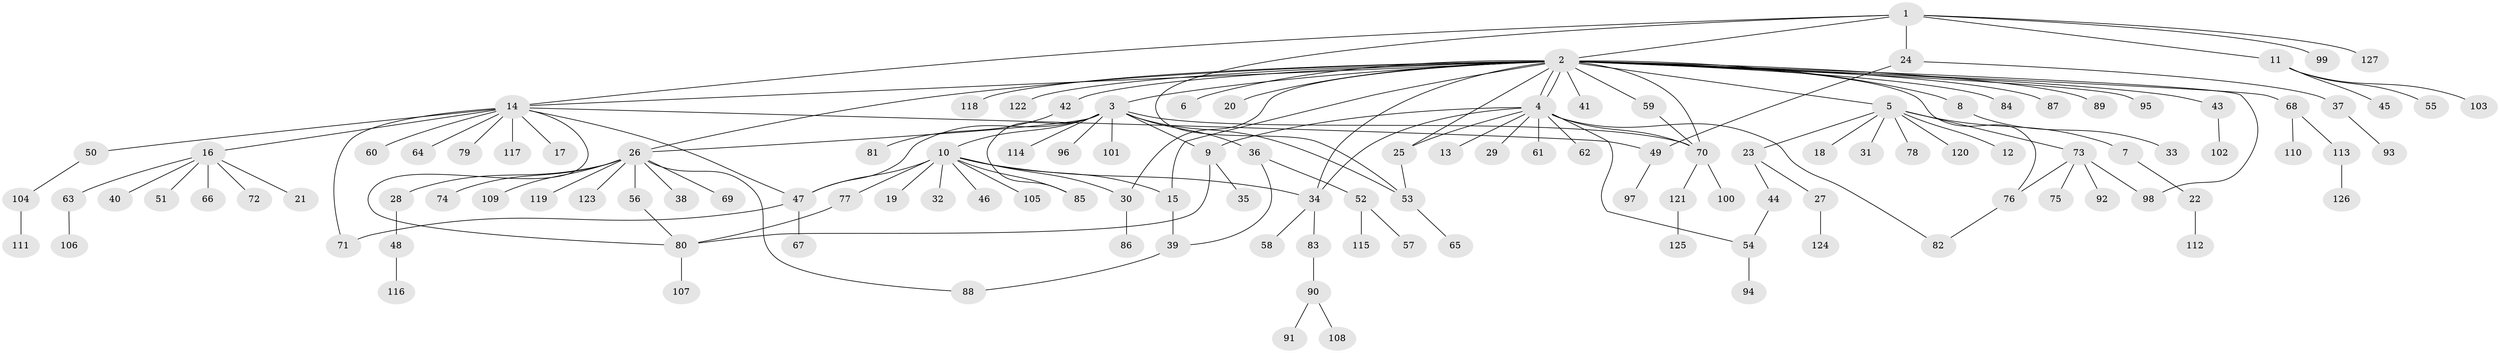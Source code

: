 // coarse degree distribution, {8: 0.01, 28: 0.01, 11: 0.04, 1: 0.65, 2: 0.15, 7: 0.01, 10: 0.01, 3: 0.05, 18: 0.01, 4: 0.03, 5: 0.03}
// Generated by graph-tools (version 1.1) at 2025/41/03/06/25 10:41:48]
// undirected, 127 vertices, 154 edges
graph export_dot {
graph [start="1"]
  node [color=gray90,style=filled];
  1;
  2;
  3;
  4;
  5;
  6;
  7;
  8;
  9;
  10;
  11;
  12;
  13;
  14;
  15;
  16;
  17;
  18;
  19;
  20;
  21;
  22;
  23;
  24;
  25;
  26;
  27;
  28;
  29;
  30;
  31;
  32;
  33;
  34;
  35;
  36;
  37;
  38;
  39;
  40;
  41;
  42;
  43;
  44;
  45;
  46;
  47;
  48;
  49;
  50;
  51;
  52;
  53;
  54;
  55;
  56;
  57;
  58;
  59;
  60;
  61;
  62;
  63;
  64;
  65;
  66;
  67;
  68;
  69;
  70;
  71;
  72;
  73;
  74;
  75;
  76;
  77;
  78;
  79;
  80;
  81;
  82;
  83;
  84;
  85;
  86;
  87;
  88;
  89;
  90;
  91;
  92;
  93;
  94;
  95;
  96;
  97;
  98;
  99;
  100;
  101;
  102;
  103;
  104;
  105;
  106;
  107;
  108;
  109;
  110;
  111;
  112;
  113;
  114;
  115;
  116;
  117;
  118;
  119;
  120;
  121;
  122;
  123;
  124;
  125;
  126;
  127;
  1 -- 2;
  1 -- 11;
  1 -- 14;
  1 -- 24;
  1 -- 53;
  1 -- 99;
  1 -- 127;
  2 -- 3;
  2 -- 4;
  2 -- 4;
  2 -- 5;
  2 -- 6;
  2 -- 8;
  2 -- 14;
  2 -- 15;
  2 -- 20;
  2 -- 25;
  2 -- 26;
  2 -- 30;
  2 -- 34;
  2 -- 41;
  2 -- 42;
  2 -- 43;
  2 -- 59;
  2 -- 68;
  2 -- 70;
  2 -- 76;
  2 -- 84;
  2 -- 87;
  2 -- 89;
  2 -- 95;
  2 -- 98;
  2 -- 118;
  2 -- 122;
  3 -- 9;
  3 -- 10;
  3 -- 26;
  3 -- 36;
  3 -- 47;
  3 -- 53;
  3 -- 70;
  3 -- 85;
  3 -- 96;
  3 -- 101;
  3 -- 114;
  4 -- 9;
  4 -- 13;
  4 -- 25;
  4 -- 29;
  4 -- 34;
  4 -- 54;
  4 -- 61;
  4 -- 62;
  4 -- 70;
  4 -- 82;
  5 -- 7;
  5 -- 12;
  5 -- 18;
  5 -- 23;
  5 -- 31;
  5 -- 73;
  5 -- 78;
  5 -- 120;
  7 -- 22;
  8 -- 33;
  9 -- 35;
  9 -- 80;
  10 -- 15;
  10 -- 19;
  10 -- 30;
  10 -- 32;
  10 -- 34;
  10 -- 46;
  10 -- 47;
  10 -- 77;
  10 -- 85;
  10 -- 105;
  11 -- 45;
  11 -- 55;
  11 -- 103;
  14 -- 16;
  14 -- 17;
  14 -- 47;
  14 -- 49;
  14 -- 50;
  14 -- 60;
  14 -- 64;
  14 -- 71;
  14 -- 79;
  14 -- 80;
  14 -- 117;
  15 -- 39;
  16 -- 21;
  16 -- 40;
  16 -- 51;
  16 -- 63;
  16 -- 66;
  16 -- 72;
  22 -- 112;
  23 -- 27;
  23 -- 44;
  24 -- 37;
  24 -- 49;
  25 -- 53;
  26 -- 28;
  26 -- 38;
  26 -- 56;
  26 -- 69;
  26 -- 74;
  26 -- 88;
  26 -- 109;
  26 -- 119;
  26 -- 123;
  27 -- 124;
  28 -- 48;
  30 -- 86;
  34 -- 58;
  34 -- 83;
  36 -- 39;
  36 -- 52;
  37 -- 93;
  39 -- 88;
  42 -- 81;
  43 -- 102;
  44 -- 54;
  47 -- 67;
  47 -- 71;
  48 -- 116;
  49 -- 97;
  50 -- 104;
  52 -- 57;
  52 -- 115;
  53 -- 65;
  54 -- 94;
  56 -- 80;
  59 -- 70;
  63 -- 106;
  68 -- 110;
  68 -- 113;
  70 -- 100;
  70 -- 121;
  73 -- 75;
  73 -- 76;
  73 -- 92;
  73 -- 98;
  76 -- 82;
  77 -- 80;
  80 -- 107;
  83 -- 90;
  90 -- 91;
  90 -- 108;
  104 -- 111;
  113 -- 126;
  121 -- 125;
}
